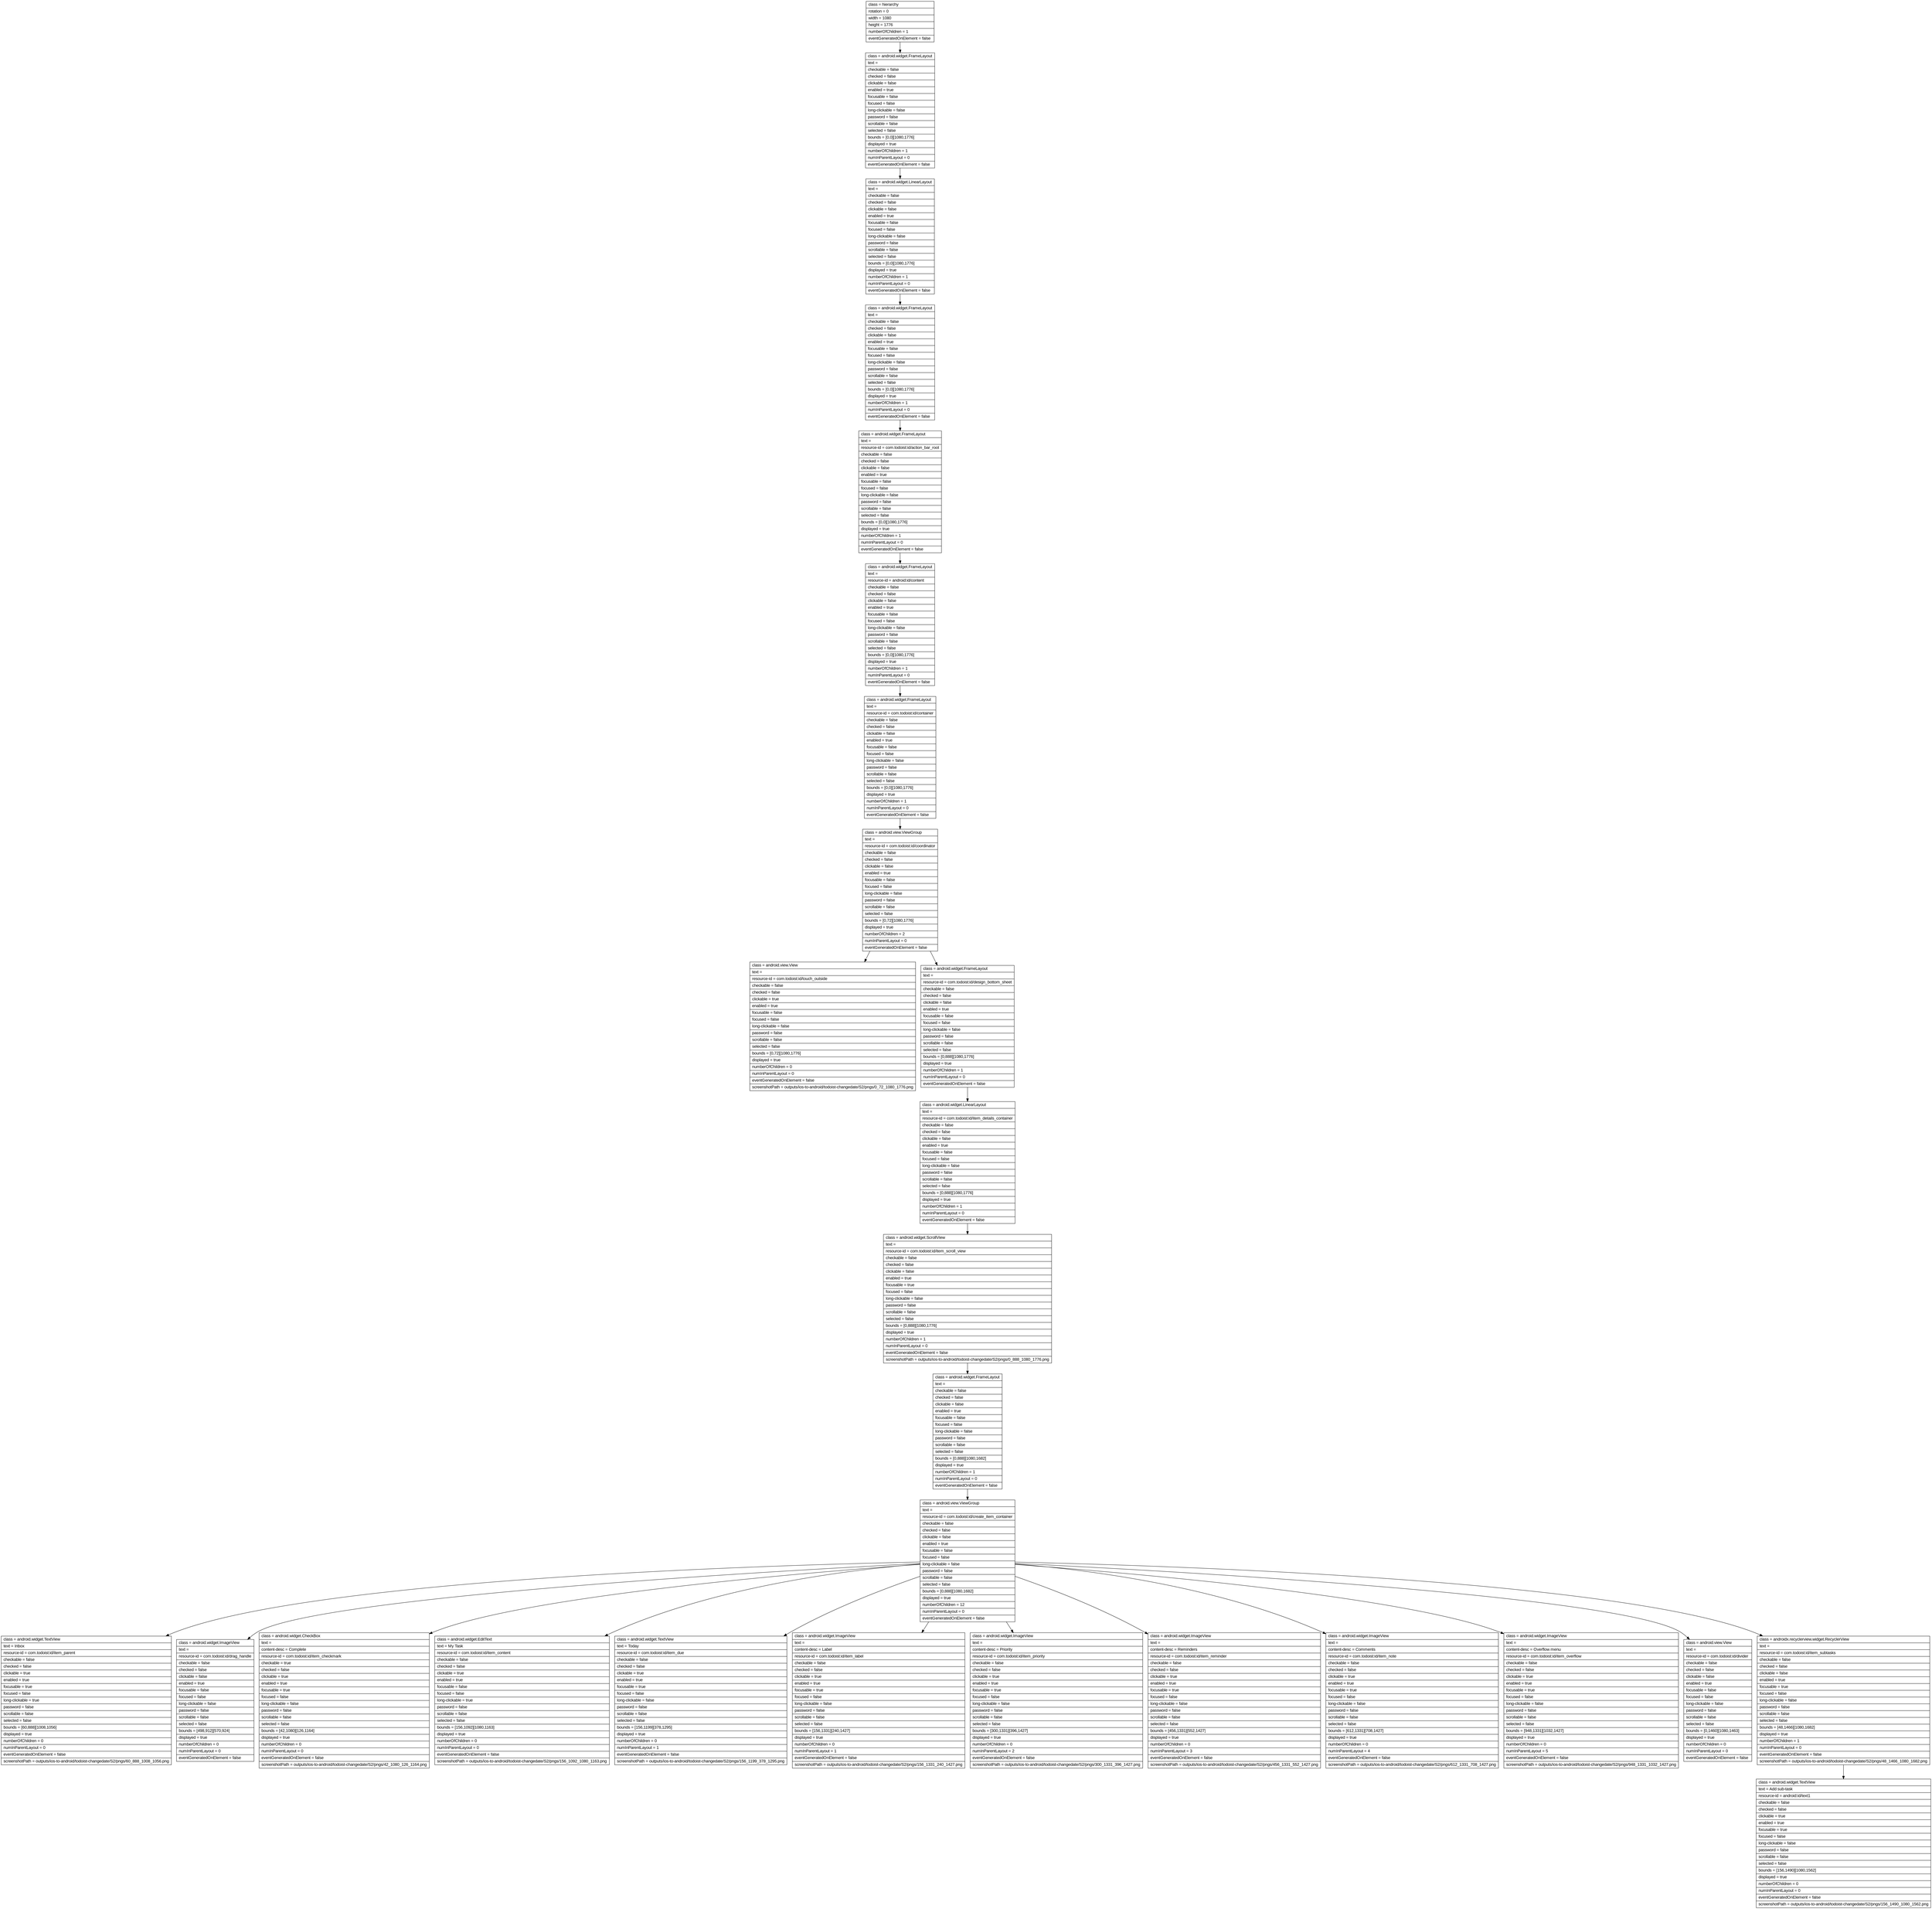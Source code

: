 digraph Layout {

	node [shape=record fontname=Arial];

	0	[label="{class = hierarchy\l|rotation = 0\l|width = 1080\l|height = 1776\l|numberOfChildren = 1\l|eventGeneratedOnElement = false \l}"]
	1	[label="{class = android.widget.FrameLayout\l|text = \l|checkable = false\l|checked = false\l|clickable = false\l|enabled = true\l|focusable = false\l|focused = false\l|long-clickable = false\l|password = false\l|scrollable = false\l|selected = false\l|bounds = [0,0][1080,1776]\l|displayed = true\l|numberOfChildren = 1\l|numInParentLayout = 0\l|eventGeneratedOnElement = false \l}"]
	2	[label="{class = android.widget.LinearLayout\l|text = \l|checkable = false\l|checked = false\l|clickable = false\l|enabled = true\l|focusable = false\l|focused = false\l|long-clickable = false\l|password = false\l|scrollable = false\l|selected = false\l|bounds = [0,0][1080,1776]\l|displayed = true\l|numberOfChildren = 1\l|numInParentLayout = 0\l|eventGeneratedOnElement = false \l}"]
	3	[label="{class = android.widget.FrameLayout\l|text = \l|checkable = false\l|checked = false\l|clickable = false\l|enabled = true\l|focusable = false\l|focused = false\l|long-clickable = false\l|password = false\l|scrollable = false\l|selected = false\l|bounds = [0,0][1080,1776]\l|displayed = true\l|numberOfChildren = 1\l|numInParentLayout = 0\l|eventGeneratedOnElement = false \l}"]
	4	[label="{class = android.widget.FrameLayout\l|text = \l|resource-id = com.todoist:id/action_bar_root\l|checkable = false\l|checked = false\l|clickable = false\l|enabled = true\l|focusable = false\l|focused = false\l|long-clickable = false\l|password = false\l|scrollable = false\l|selected = false\l|bounds = [0,0][1080,1776]\l|displayed = true\l|numberOfChildren = 1\l|numInParentLayout = 0\l|eventGeneratedOnElement = false \l}"]
	5	[label="{class = android.widget.FrameLayout\l|text = \l|resource-id = android:id/content\l|checkable = false\l|checked = false\l|clickable = false\l|enabled = true\l|focusable = false\l|focused = false\l|long-clickable = false\l|password = false\l|scrollable = false\l|selected = false\l|bounds = [0,0][1080,1776]\l|displayed = true\l|numberOfChildren = 1\l|numInParentLayout = 0\l|eventGeneratedOnElement = false \l}"]
	6	[label="{class = android.widget.FrameLayout\l|text = \l|resource-id = com.todoist:id/container\l|checkable = false\l|checked = false\l|clickable = false\l|enabled = true\l|focusable = false\l|focused = false\l|long-clickable = false\l|password = false\l|scrollable = false\l|selected = false\l|bounds = [0,0][1080,1776]\l|displayed = true\l|numberOfChildren = 1\l|numInParentLayout = 0\l|eventGeneratedOnElement = false \l}"]
	7	[label="{class = android.view.ViewGroup\l|text = \l|resource-id = com.todoist:id/coordinator\l|checkable = false\l|checked = false\l|clickable = false\l|enabled = true\l|focusable = false\l|focused = false\l|long-clickable = false\l|password = false\l|scrollable = false\l|selected = false\l|bounds = [0,72][1080,1776]\l|displayed = true\l|numberOfChildren = 2\l|numInParentLayout = 0\l|eventGeneratedOnElement = false \l}"]
	8	[label="{class = android.view.View\l|text = \l|resource-id = com.todoist:id/touch_outside\l|checkable = false\l|checked = false\l|clickable = true\l|enabled = true\l|focusable = false\l|focused = false\l|long-clickable = false\l|password = false\l|scrollable = false\l|selected = false\l|bounds = [0,72][1080,1776]\l|displayed = true\l|numberOfChildren = 0\l|numInParentLayout = 0\l|eventGeneratedOnElement = false \l|screenshotPath = outputs/ios-to-android/todoist-changedate/S2/pngs/0_72_1080_1776.png\l}"]
	9	[label="{class = android.widget.FrameLayout\l|text = \l|resource-id = com.todoist:id/design_bottom_sheet\l|checkable = false\l|checked = false\l|clickable = false\l|enabled = true\l|focusable = false\l|focused = false\l|long-clickable = false\l|password = false\l|scrollable = false\l|selected = false\l|bounds = [0,888][1080,1776]\l|displayed = true\l|numberOfChildren = 1\l|numInParentLayout = 0\l|eventGeneratedOnElement = false \l}"]
	10	[label="{class = android.widget.LinearLayout\l|text = \l|resource-id = com.todoist:id/item_details_container\l|checkable = false\l|checked = false\l|clickable = false\l|enabled = true\l|focusable = false\l|focused = false\l|long-clickable = false\l|password = false\l|scrollable = false\l|selected = false\l|bounds = [0,888][1080,1776]\l|displayed = true\l|numberOfChildren = 1\l|numInParentLayout = 0\l|eventGeneratedOnElement = false \l}"]
	11	[label="{class = android.widget.ScrollView\l|text = \l|resource-id = com.todoist:id/item_scroll_view\l|checkable = false\l|checked = false\l|clickable = false\l|enabled = true\l|focusable = true\l|focused = false\l|long-clickable = false\l|password = false\l|scrollable = false\l|selected = false\l|bounds = [0,888][1080,1776]\l|displayed = true\l|numberOfChildren = 1\l|numInParentLayout = 0\l|eventGeneratedOnElement = false \l|screenshotPath = outputs/ios-to-android/todoist-changedate/S2/pngs/0_888_1080_1776.png\l}"]
	12	[label="{class = android.widget.FrameLayout\l|text = \l|checkable = false\l|checked = false\l|clickable = false\l|enabled = true\l|focusable = false\l|focused = false\l|long-clickable = false\l|password = false\l|scrollable = false\l|selected = false\l|bounds = [0,888][1080,1682]\l|displayed = true\l|numberOfChildren = 1\l|numInParentLayout = 0\l|eventGeneratedOnElement = false \l}"]
	13	[label="{class = android.view.ViewGroup\l|text = \l|resource-id = com.todoist:id/create_item_container\l|checkable = false\l|checked = false\l|clickable = false\l|enabled = true\l|focusable = false\l|focused = false\l|long-clickable = false\l|password = false\l|scrollable = false\l|selected = false\l|bounds = [0,888][1080,1682]\l|displayed = true\l|numberOfChildren = 12\l|numInParentLayout = 0\l|eventGeneratedOnElement = false \l}"]
	14	[label="{class = android.widget.TextView\l|text =   Inbox\l|resource-id = com.todoist:id/item_parent\l|checkable = false\l|checked = false\l|clickable = true\l|enabled = true\l|focusable = true\l|focused = false\l|long-clickable = true\l|password = false\l|scrollable = false\l|selected = false\l|bounds = [60,888][1008,1056]\l|displayed = true\l|numberOfChildren = 0\l|numInParentLayout = 0\l|eventGeneratedOnElement = false \l|screenshotPath = outputs/ios-to-android/todoist-changedate/S2/pngs/60_888_1008_1056.png\l}"]
	15	[label="{class = android.widget.ImageView\l|text = \l|resource-id = com.todoist:id/drag_handle\l|checkable = false\l|checked = false\l|clickable = false\l|enabled = true\l|focusable = false\l|focused = false\l|long-clickable = false\l|password = false\l|scrollable = false\l|selected = false\l|bounds = [498,912][570,924]\l|displayed = true\l|numberOfChildren = 0\l|numInParentLayout = 0\l|eventGeneratedOnElement = false \l}"]
	16	[label="{class = android.widget.CheckBox\l|text = \l|content-desc = Complete\l|resource-id = com.todoist:id/item_checkmark\l|checkable = true\l|checked = false\l|clickable = true\l|enabled = true\l|focusable = true\l|focused = false\l|long-clickable = false\l|password = false\l|scrollable = false\l|selected = false\l|bounds = [42,1080][126,1164]\l|displayed = true\l|numberOfChildren = 0\l|numInParentLayout = 0\l|eventGeneratedOnElement = false \l|screenshotPath = outputs/ios-to-android/todoist-changedate/S2/pngs/42_1080_126_1164.png\l}"]
	17	[label="{class = android.widget.EditText\l|text = My Task​\l|resource-id = com.todoist:id/item_content\l|checkable = false\l|checked = false\l|clickable = true\l|enabled = true\l|focusable = false\l|focused = false\l|long-clickable = true\l|password = false\l|scrollable = false\l|selected = false\l|bounds = [156,1092][1080,1163]\l|displayed = true\l|numberOfChildren = 0\l|numInParentLayout = 0\l|eventGeneratedOnElement = false \l|screenshotPath = outputs/ios-to-android/todoist-changedate/S2/pngs/156_1092_1080_1163.png\l}"]
	18	[label="{class = android.widget.TextView\l|text = Today\l|resource-id = com.todoist:id/item_due\l|checkable = false\l|checked = false\l|clickable = true\l|enabled = true\l|focusable = true\l|focused = false\l|long-clickable = false\l|password = false\l|scrollable = false\l|selected = false\l|bounds = [156,1199][378,1295]\l|displayed = true\l|numberOfChildren = 0\l|numInParentLayout = 1\l|eventGeneratedOnElement = false \l|screenshotPath = outputs/ios-to-android/todoist-changedate/S2/pngs/156_1199_378_1295.png\l}"]
	19	[label="{class = android.widget.ImageView\l|text = \l|content-desc = Label\l|resource-id = com.todoist:id/item_label\l|checkable = false\l|checked = false\l|clickable = true\l|enabled = true\l|focusable = true\l|focused = false\l|long-clickable = false\l|password = false\l|scrollable = false\l|selected = false\l|bounds = [156,1331][240,1427]\l|displayed = true\l|numberOfChildren = 0\l|numInParentLayout = 1\l|eventGeneratedOnElement = false \l|screenshotPath = outputs/ios-to-android/todoist-changedate/S2/pngs/156_1331_240_1427.png\l}"]
	20	[label="{class = android.widget.ImageView\l|text = \l|content-desc = Priority\l|resource-id = com.todoist:id/item_priority\l|checkable = false\l|checked = false\l|clickable = true\l|enabled = true\l|focusable = true\l|focused = false\l|long-clickable = false\l|password = false\l|scrollable = false\l|selected = false\l|bounds = [300,1331][396,1427]\l|displayed = true\l|numberOfChildren = 0\l|numInParentLayout = 2\l|eventGeneratedOnElement = false \l|screenshotPath = outputs/ios-to-android/todoist-changedate/S2/pngs/300_1331_396_1427.png\l}"]
	21	[label="{class = android.widget.ImageView\l|text = \l|content-desc = Reminders\l|resource-id = com.todoist:id/item_reminder\l|checkable = false\l|checked = false\l|clickable = true\l|enabled = true\l|focusable = true\l|focused = false\l|long-clickable = false\l|password = false\l|scrollable = false\l|selected = false\l|bounds = [456,1331][552,1427]\l|displayed = true\l|numberOfChildren = 0\l|numInParentLayout = 3\l|eventGeneratedOnElement = false \l|screenshotPath = outputs/ios-to-android/todoist-changedate/S2/pngs/456_1331_552_1427.png\l}"]
	22	[label="{class = android.widget.ImageView\l|text = \l|content-desc = Comments\l|resource-id = com.todoist:id/item_note\l|checkable = false\l|checked = false\l|clickable = true\l|enabled = true\l|focusable = true\l|focused = false\l|long-clickable = false\l|password = false\l|scrollable = false\l|selected = false\l|bounds = [612,1331][708,1427]\l|displayed = true\l|numberOfChildren = 0\l|numInParentLayout = 4\l|eventGeneratedOnElement = false \l|screenshotPath = outputs/ios-to-android/todoist-changedate/S2/pngs/612_1331_708_1427.png\l}"]
	23	[label="{class = android.widget.ImageView\l|text = \l|content-desc = Overflow menu\l|resource-id = com.todoist:id/item_overflow\l|checkable = false\l|checked = false\l|clickable = true\l|enabled = true\l|focusable = true\l|focused = false\l|long-clickable = false\l|password = false\l|scrollable = false\l|selected = false\l|bounds = [948,1331][1032,1427]\l|displayed = true\l|numberOfChildren = 0\l|numInParentLayout = 5\l|eventGeneratedOnElement = false \l|screenshotPath = outputs/ios-to-android/todoist-changedate/S2/pngs/948_1331_1032_1427.png\l}"]
	24	[label="{class = android.view.View\l|text = \l|resource-id = com.todoist:id/divider\l|checkable = false\l|checked = false\l|clickable = false\l|enabled = true\l|focusable = false\l|focused = false\l|long-clickable = false\l|password = false\l|scrollable = false\l|selected = false\l|bounds = [0,1460][1080,1463]\l|displayed = true\l|numberOfChildren = 0\l|numInParentLayout = 0\l|eventGeneratedOnElement = false \l}"]
	25	[label="{class = androidx.recyclerview.widget.RecyclerView\l|text = \l|resource-id = com.todoist:id/item_subtasks\l|checkable = false\l|checked = false\l|clickable = false\l|enabled = true\l|focusable = true\l|focused = false\l|long-clickable = false\l|password = false\l|scrollable = false\l|selected = false\l|bounds = [48,1466][1080,1682]\l|displayed = true\l|numberOfChildren = 1\l|numInParentLayout = 0\l|eventGeneratedOnElement = false \l|screenshotPath = outputs/ios-to-android/todoist-changedate/S2/pngs/48_1466_1080_1682.png\l}"]
	26	[label="{class = android.widget.TextView\l|text = Add sub-task\l|resource-id = android:id/text1\l|checkable = false\l|checked = false\l|clickable = true\l|enabled = true\l|focusable = true\l|focused = false\l|long-clickable = false\l|password = false\l|scrollable = false\l|selected = false\l|bounds = [156,1490][1080,1562]\l|displayed = true\l|numberOfChildren = 0\l|numInParentLayout = 0\l|eventGeneratedOnElement = false \l|screenshotPath = outputs/ios-to-android/todoist-changedate/S2/pngs/156_1490_1080_1562.png\l}"]


	0 -> 1
	1 -> 2
	2 -> 3
	3 -> 4
	4 -> 5
	5 -> 6
	6 -> 7
	7 -> 8
	7 -> 9
	9 -> 10
	10 -> 11
	11 -> 12
	12 -> 13
	13 -> 14
	13 -> 15
	13 -> 16
	13 -> 17
	13 -> 18
	13 -> 19
	13 -> 20
	13 -> 21
	13 -> 22
	13 -> 23
	13 -> 24
	13 -> 25
	25 -> 26


}